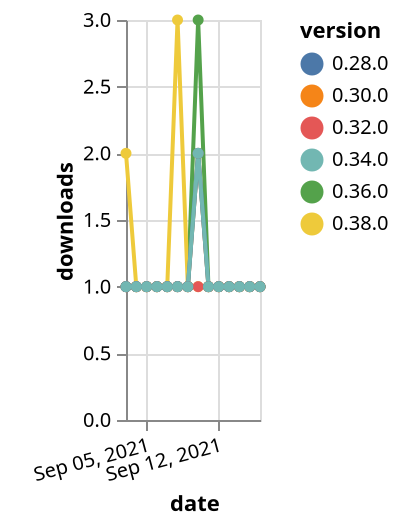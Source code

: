 {"$schema": "https://vega.github.io/schema/vega-lite/v5.json", "description": "A simple bar chart with embedded data.", "data": {"values": [{"date": "2021-09-03", "total": 177, "delta": 1, "version": "0.30.0"}, {"date": "2021-09-04", "total": 178, "delta": 1, "version": "0.30.0"}, {"date": "2021-09-05", "total": 179, "delta": 1, "version": "0.30.0"}, {"date": "2021-09-06", "total": 180, "delta": 1, "version": "0.30.0"}, {"date": "2021-09-07", "total": 181, "delta": 1, "version": "0.30.0"}, {"date": "2021-09-08", "total": 182, "delta": 1, "version": "0.30.0"}, {"date": "2021-09-09", "total": 183, "delta": 1, "version": "0.30.0"}, {"date": "2021-09-10", "total": 185, "delta": 2, "version": "0.30.0"}, {"date": "2021-09-11", "total": 186, "delta": 1, "version": "0.30.0"}, {"date": "2021-09-12", "total": 187, "delta": 1, "version": "0.30.0"}, {"date": "2021-09-13", "total": 188, "delta": 1, "version": "0.30.0"}, {"date": "2021-09-14", "total": 189, "delta": 1, "version": "0.30.0"}, {"date": "2021-09-15", "total": 190, "delta": 1, "version": "0.30.0"}, {"date": "2021-09-16", "total": 191, "delta": 1, "version": "0.30.0"}, {"date": "2021-09-03", "total": 167, "delta": 1, "version": "0.36.0"}, {"date": "2021-09-04", "total": 168, "delta": 1, "version": "0.36.0"}, {"date": "2021-09-05", "total": 169, "delta": 1, "version": "0.36.0"}, {"date": "2021-09-06", "total": 170, "delta": 1, "version": "0.36.0"}, {"date": "2021-09-07", "total": 171, "delta": 1, "version": "0.36.0"}, {"date": "2021-09-08", "total": 172, "delta": 1, "version": "0.36.0"}, {"date": "2021-09-09", "total": 173, "delta": 1, "version": "0.36.0"}, {"date": "2021-09-10", "total": 176, "delta": 3, "version": "0.36.0"}, {"date": "2021-09-11", "total": 177, "delta": 1, "version": "0.36.0"}, {"date": "2021-09-12", "total": 178, "delta": 1, "version": "0.36.0"}, {"date": "2021-09-13", "total": 179, "delta": 1, "version": "0.36.0"}, {"date": "2021-09-14", "total": 180, "delta": 1, "version": "0.36.0"}, {"date": "2021-09-15", "total": 181, "delta": 1, "version": "0.36.0"}, {"date": "2021-09-16", "total": 182, "delta": 1, "version": "0.36.0"}, {"date": "2021-09-03", "total": 110, "delta": 2, "version": "0.38.0"}, {"date": "2021-09-04", "total": 111, "delta": 1, "version": "0.38.0"}, {"date": "2021-09-05", "total": 112, "delta": 1, "version": "0.38.0"}, {"date": "2021-09-06", "total": 113, "delta": 1, "version": "0.38.0"}, {"date": "2021-09-07", "total": 114, "delta": 1, "version": "0.38.0"}, {"date": "2021-09-08", "total": 117, "delta": 3, "version": "0.38.0"}, {"date": "2021-09-09", "total": 118, "delta": 1, "version": "0.38.0"}, {"date": "2021-09-10", "total": 119, "delta": 1, "version": "0.38.0"}, {"date": "2021-09-11", "total": 120, "delta": 1, "version": "0.38.0"}, {"date": "2021-09-12", "total": 121, "delta": 1, "version": "0.38.0"}, {"date": "2021-09-13", "total": 122, "delta": 1, "version": "0.38.0"}, {"date": "2021-09-14", "total": 123, "delta": 1, "version": "0.38.0"}, {"date": "2021-09-15", "total": 124, "delta": 1, "version": "0.38.0"}, {"date": "2021-09-16", "total": 125, "delta": 1, "version": "0.38.0"}, {"date": "2021-09-03", "total": 186, "delta": 1, "version": "0.32.0"}, {"date": "2021-09-04", "total": 187, "delta": 1, "version": "0.32.0"}, {"date": "2021-09-05", "total": 188, "delta": 1, "version": "0.32.0"}, {"date": "2021-09-06", "total": 189, "delta": 1, "version": "0.32.0"}, {"date": "2021-09-07", "total": 190, "delta": 1, "version": "0.32.0"}, {"date": "2021-09-08", "total": 191, "delta": 1, "version": "0.32.0"}, {"date": "2021-09-09", "total": 192, "delta": 1, "version": "0.32.0"}, {"date": "2021-09-10", "total": 193, "delta": 1, "version": "0.32.0"}, {"date": "2021-09-11", "total": 194, "delta": 1, "version": "0.32.0"}, {"date": "2021-09-12", "total": 195, "delta": 1, "version": "0.32.0"}, {"date": "2021-09-13", "total": 196, "delta": 1, "version": "0.32.0"}, {"date": "2021-09-14", "total": 197, "delta": 1, "version": "0.32.0"}, {"date": "2021-09-15", "total": 198, "delta": 1, "version": "0.32.0"}, {"date": "2021-09-16", "total": 199, "delta": 1, "version": "0.32.0"}, {"date": "2021-09-03", "total": 351, "delta": 1, "version": "0.28.0"}, {"date": "2021-09-04", "total": 352, "delta": 1, "version": "0.28.0"}, {"date": "2021-09-05", "total": 353, "delta": 1, "version": "0.28.0"}, {"date": "2021-09-06", "total": 354, "delta": 1, "version": "0.28.0"}, {"date": "2021-09-07", "total": 355, "delta": 1, "version": "0.28.0"}, {"date": "2021-09-08", "total": 356, "delta": 1, "version": "0.28.0"}, {"date": "2021-09-09", "total": 357, "delta": 1, "version": "0.28.0"}, {"date": "2021-09-10", "total": 359, "delta": 2, "version": "0.28.0"}, {"date": "2021-09-11", "total": 360, "delta": 1, "version": "0.28.0"}, {"date": "2021-09-12", "total": 361, "delta": 1, "version": "0.28.0"}, {"date": "2021-09-13", "total": 362, "delta": 1, "version": "0.28.0"}, {"date": "2021-09-14", "total": 363, "delta": 1, "version": "0.28.0"}, {"date": "2021-09-15", "total": 364, "delta": 1, "version": "0.28.0"}, {"date": "2021-09-16", "total": 365, "delta": 1, "version": "0.28.0"}, {"date": "2021-09-03", "total": 158, "delta": 1, "version": "0.34.0"}, {"date": "2021-09-04", "total": 159, "delta": 1, "version": "0.34.0"}, {"date": "2021-09-05", "total": 160, "delta": 1, "version": "0.34.0"}, {"date": "2021-09-06", "total": 161, "delta": 1, "version": "0.34.0"}, {"date": "2021-09-07", "total": 162, "delta": 1, "version": "0.34.0"}, {"date": "2021-09-08", "total": 163, "delta": 1, "version": "0.34.0"}, {"date": "2021-09-09", "total": 164, "delta": 1, "version": "0.34.0"}, {"date": "2021-09-10", "total": 166, "delta": 2, "version": "0.34.0"}, {"date": "2021-09-11", "total": 167, "delta": 1, "version": "0.34.0"}, {"date": "2021-09-12", "total": 168, "delta": 1, "version": "0.34.0"}, {"date": "2021-09-13", "total": 169, "delta": 1, "version": "0.34.0"}, {"date": "2021-09-14", "total": 170, "delta": 1, "version": "0.34.0"}, {"date": "2021-09-15", "total": 171, "delta": 1, "version": "0.34.0"}, {"date": "2021-09-16", "total": 172, "delta": 1, "version": "0.34.0"}]}, "width": "container", "mark": {"type": "line", "point": {"filled": true}}, "encoding": {"x": {"field": "date", "type": "temporal", "timeUnit": "yearmonthdate", "title": "date", "axis": {"labelAngle": -15}}, "y": {"field": "delta", "type": "quantitative", "title": "downloads"}, "color": {"field": "version", "type": "nominal"}, "tooltip": {"field": "delta"}}}